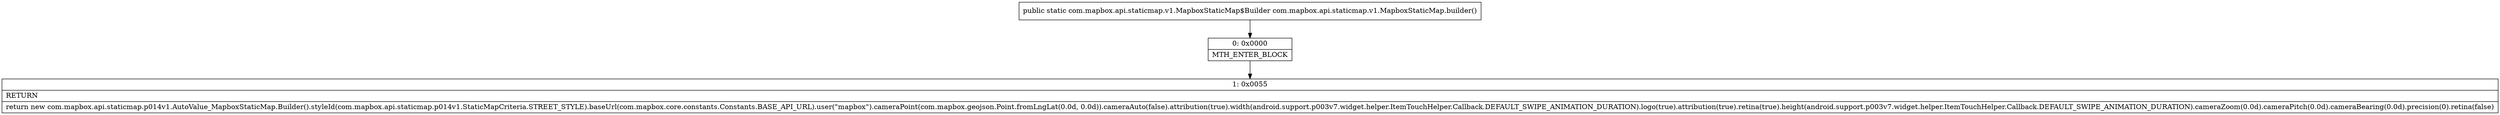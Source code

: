 digraph "CFG forcom.mapbox.api.staticmap.v1.MapboxStaticMap.builder()Lcom\/mapbox\/api\/staticmap\/v1\/MapboxStaticMap$Builder;" {
Node_0 [shape=record,label="{0\:\ 0x0000|MTH_ENTER_BLOCK\l}"];
Node_1 [shape=record,label="{1\:\ 0x0055|RETURN\l|return new com.mapbox.api.staticmap.p014v1.AutoValue_MapboxStaticMap.Builder().styleId(com.mapbox.api.staticmap.p014v1.StaticMapCriteria.STREET_STYLE).baseUrl(com.mapbox.core.constants.Constants.BASE_API_URL).user(\"mapbox\").cameraPoint(com.mapbox.geojson.Point.fromLngLat(0.0d, 0.0d)).cameraAuto(false).attribution(true).width(android.support.p003v7.widget.helper.ItemTouchHelper.Callback.DEFAULT_SWIPE_ANIMATION_DURATION).logo(true).attribution(true).retina(true).height(android.support.p003v7.widget.helper.ItemTouchHelper.Callback.DEFAULT_SWIPE_ANIMATION_DURATION).cameraZoom(0.0d).cameraPitch(0.0d).cameraBearing(0.0d).precision(0).retina(false)\l}"];
MethodNode[shape=record,label="{public static com.mapbox.api.staticmap.v1.MapboxStaticMap$Builder com.mapbox.api.staticmap.v1.MapboxStaticMap.builder() }"];
MethodNode -> Node_0;
Node_0 -> Node_1;
}

